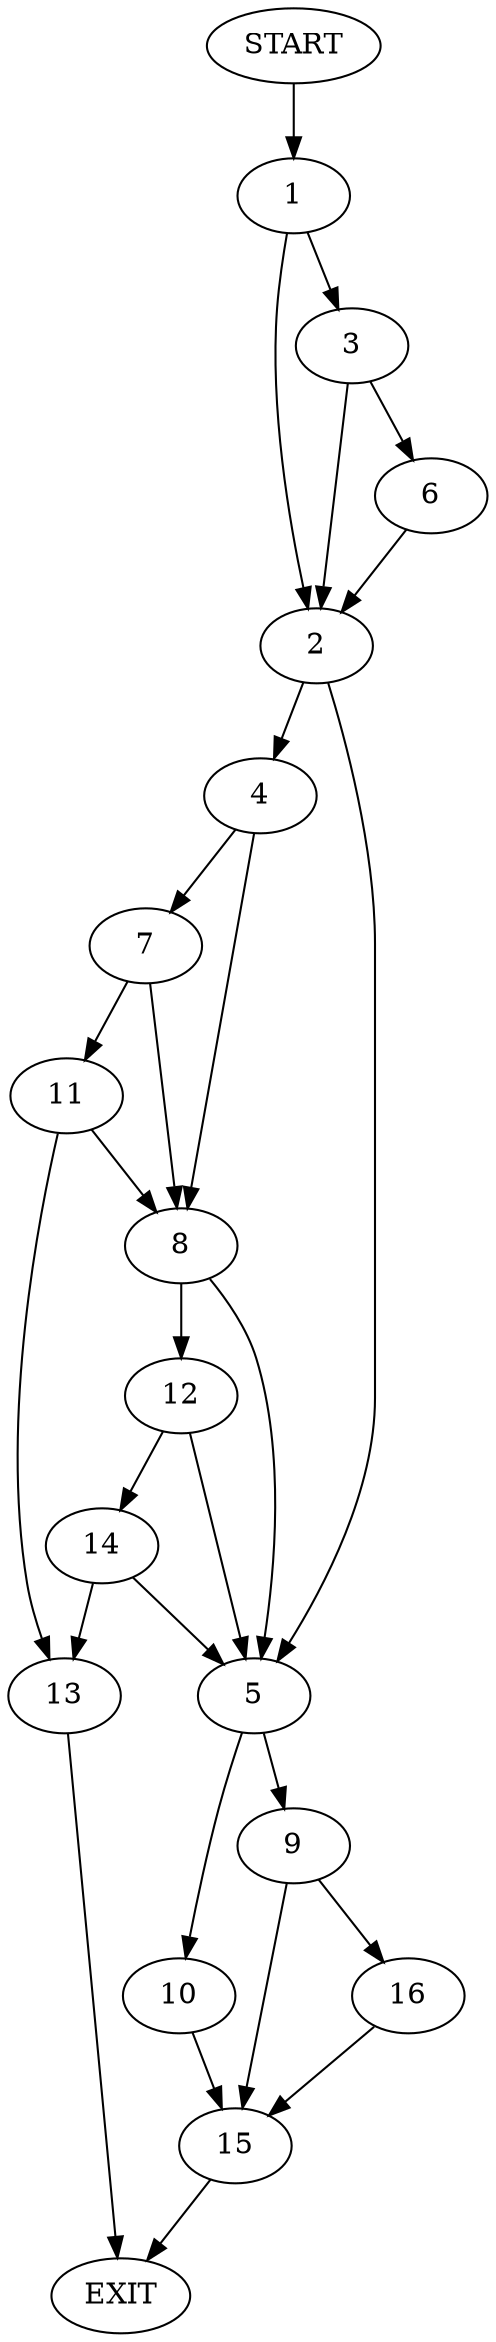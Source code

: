 digraph {
0 [label="START"]
17 [label="EXIT"]
0 -> 1
1 -> 2
1 -> 3
2 -> 4
2 -> 5
3 -> 2
3 -> 6
6 -> 2
4 -> 7
4 -> 8
5 -> 9
5 -> 10
7 -> 11
7 -> 8
8 -> 5
8 -> 12
11 -> 13
11 -> 8
13 -> 17
12 -> 14
12 -> 5
14 -> 13
14 -> 5
10 -> 15
9 -> 16
9 -> 15
15 -> 17
16 -> 15
}
